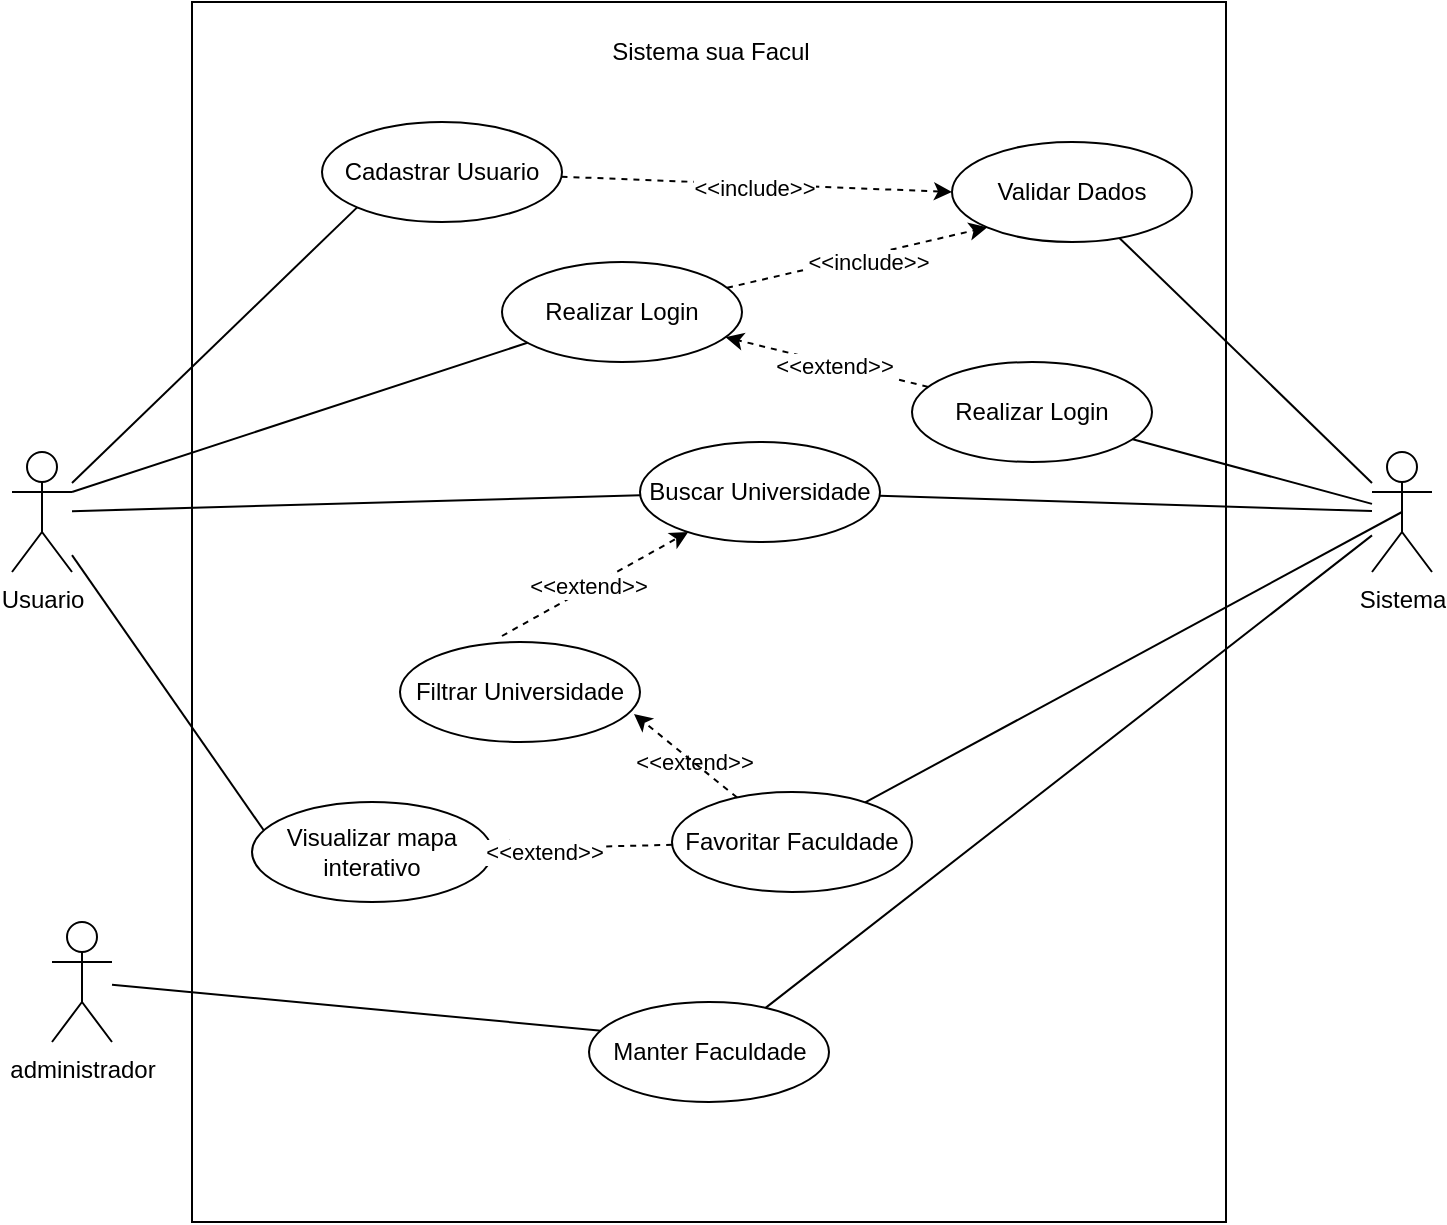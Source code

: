 <mxfile version="24.8.2">
  <diagram name="Página-1" id="t3tmQ_pUmTbTAGNb9ZGU">
    <mxGraphModel dx="1393" dy="802" grid="1" gridSize="10" guides="1" tooltips="1" connect="1" arrows="1" fold="1" page="1" pageScale="1" pageWidth="827" pageHeight="1169" math="0" shadow="0">
      <root>
        <mxCell id="0" />
        <mxCell id="1" parent="0" />
        <mxCell id="MH7_JUJhLbjzGsGCFa3Y-60" value="" style="rounded=0;whiteSpace=wrap;html=1;direction=south;" vertex="1" parent="1">
          <mxGeometry x="130" y="140" width="517" height="610" as="geometry" />
        </mxCell>
        <mxCell id="MH7_JUJhLbjzGsGCFa3Y-10" style="rounded=0;orthogonalLoop=1;jettySize=auto;html=1;entryX=1;entryY=0;entryDx=0;entryDy=0;endArrow=none;endFill=0;" edge="1" parent="1" source="MH7_JUJhLbjzGsGCFa3Y-1" target="MH7_JUJhLbjzGsGCFa3Y-3">
          <mxGeometry relative="1" as="geometry">
            <mxPoint x="155" y="390" as="sourcePoint" />
          </mxGeometry>
        </mxCell>
        <mxCell id="MH7_JUJhLbjzGsGCFa3Y-11" style="rounded=0;orthogonalLoop=1;jettySize=auto;html=1;endArrow=none;endFill=0;exitX=1;exitY=0.333;exitDx=0;exitDy=0;exitPerimeter=0;" edge="1" parent="1" source="MH7_JUJhLbjzGsGCFa3Y-1" target="MH7_JUJhLbjzGsGCFa3Y-4">
          <mxGeometry relative="1" as="geometry">
            <mxPoint x="100" y="400" as="sourcePoint" />
          </mxGeometry>
        </mxCell>
        <mxCell id="MH7_JUJhLbjzGsGCFa3Y-12" style="rounded=0;orthogonalLoop=1;jettySize=auto;html=1;entryX=0.917;entryY=0.6;entryDx=0;entryDy=0;endArrow=none;endFill=0;entryPerimeter=0;" edge="1" parent="1" source="MH7_JUJhLbjzGsGCFa3Y-1" target="MH7_JUJhLbjzGsGCFa3Y-6">
          <mxGeometry relative="1" as="geometry">
            <mxPoint x="140" y="400" as="sourcePoint" />
          </mxGeometry>
        </mxCell>
        <mxCell id="MH7_JUJhLbjzGsGCFa3Y-13" style="rounded=0;orthogonalLoop=1;jettySize=auto;html=1;endArrow=none;endFill=0;" edge="1" parent="1" source="MH7_JUJhLbjzGsGCFa3Y-1" target="MH7_JUJhLbjzGsGCFa3Y-7">
          <mxGeometry relative="1" as="geometry">
            <mxPoint x="90" y="410" as="sourcePoint" />
          </mxGeometry>
        </mxCell>
        <mxCell id="MH7_JUJhLbjzGsGCFa3Y-1" value="Usuario" style="shape=umlActor;verticalLabelPosition=bottom;verticalAlign=top;html=1;outlineConnect=0;" vertex="1" parent="1">
          <mxGeometry x="40" y="365" width="30" height="60" as="geometry" />
        </mxCell>
        <mxCell id="MH7_JUJhLbjzGsGCFa3Y-3" value="Cadastrar Usuario" style="ellipse;whiteSpace=wrap;html=1;direction=west;" vertex="1" parent="1">
          <mxGeometry x="195" y="200" width="120" height="50" as="geometry" />
        </mxCell>
        <mxCell id="MH7_JUJhLbjzGsGCFa3Y-17" style="rounded=0;orthogonalLoop=1;jettySize=auto;html=1;entryX=1;entryY=0;entryDx=0;entryDy=0;dashed=1;" edge="1" parent="1" source="MH7_JUJhLbjzGsGCFa3Y-4" target="MH7_JUJhLbjzGsGCFa3Y-5">
          <mxGeometry relative="1" as="geometry" />
        </mxCell>
        <mxCell id="MH7_JUJhLbjzGsGCFa3Y-18" value="&amp;lt;&amp;lt;include&amp;gt;&amp;gt;" style="edgeLabel;html=1;align=center;verticalAlign=middle;resizable=0;points=[];" vertex="1" connectable="0" parent="MH7_JUJhLbjzGsGCFa3Y-17">
          <mxGeometry x="0.076" y="-3" relative="1" as="geometry">
            <mxPoint x="-1" as="offset" />
          </mxGeometry>
        </mxCell>
        <mxCell id="MH7_JUJhLbjzGsGCFa3Y-4" value="Realizar Login" style="ellipse;whiteSpace=wrap;html=1;direction=west;" vertex="1" parent="1">
          <mxGeometry x="285" y="270" width="120" height="50" as="geometry" />
        </mxCell>
        <mxCell id="MH7_JUJhLbjzGsGCFa3Y-5" value="Validar Dados" style="ellipse;whiteSpace=wrap;html=1;direction=west;" vertex="1" parent="1">
          <mxGeometry x="510" y="210" width="120" height="50" as="geometry" />
        </mxCell>
        <mxCell id="MH7_JUJhLbjzGsGCFa3Y-6" value="Visualizar mapa interativo" style="ellipse;whiteSpace=wrap;html=1;direction=west;" vertex="1" parent="1">
          <mxGeometry x="160" y="540" width="120" height="50" as="geometry" />
        </mxCell>
        <mxCell id="MH7_JUJhLbjzGsGCFa3Y-7" value="Buscar Universidade" style="ellipse;whiteSpace=wrap;html=1;direction=west;" vertex="1" parent="1">
          <mxGeometry x="354" y="360" width="120" height="50" as="geometry" />
        </mxCell>
        <mxCell id="MH7_JUJhLbjzGsGCFa3Y-15" style="rounded=0;orthogonalLoop=1;jettySize=auto;html=1;entryX=1;entryY=0.5;entryDx=0;entryDy=0;dashed=1;" edge="1" parent="1" source="MH7_JUJhLbjzGsGCFa3Y-3" target="MH7_JUJhLbjzGsGCFa3Y-5">
          <mxGeometry relative="1" as="geometry" />
        </mxCell>
        <mxCell id="MH7_JUJhLbjzGsGCFa3Y-16" value="&amp;lt;&amp;lt;include&amp;gt;&amp;gt;" style="edgeLabel;html=1;align=center;verticalAlign=middle;resizable=0;points=[];" vertex="1" connectable="0" parent="MH7_JUJhLbjzGsGCFa3Y-15">
          <mxGeometry x="-0.019" y="-3" relative="1" as="geometry">
            <mxPoint y="-1" as="offset" />
          </mxGeometry>
        </mxCell>
        <mxCell id="MH7_JUJhLbjzGsGCFa3Y-23" style="rounded=0;orthogonalLoop=1;jettySize=auto;html=1;dashed=1;endArrow=classic;endFill=1;" edge="1" parent="1" source="MH7_JUJhLbjzGsGCFa3Y-19" target="MH7_JUJhLbjzGsGCFa3Y-4">
          <mxGeometry relative="1" as="geometry" />
        </mxCell>
        <mxCell id="MH7_JUJhLbjzGsGCFa3Y-24" value="&amp;lt;&amp;lt;extend&amp;gt;&amp;gt;" style="edgeLabel;html=1;align=center;verticalAlign=middle;resizable=0;points=[];" vertex="1" connectable="0" parent="MH7_JUJhLbjzGsGCFa3Y-23">
          <mxGeometry x="-0.075" y="1" relative="1" as="geometry">
            <mxPoint as="offset" />
          </mxGeometry>
        </mxCell>
        <mxCell id="MH7_JUJhLbjzGsGCFa3Y-19" value="Realizar Login" style="ellipse;whiteSpace=wrap;html=1;direction=west;" vertex="1" parent="1">
          <mxGeometry x="490" y="320" width="120" height="50" as="geometry" />
        </mxCell>
        <mxCell id="MH7_JUJhLbjzGsGCFa3Y-25" value="Filtrar Universidade" style="ellipse;whiteSpace=wrap;html=1;direction=west;" vertex="1" parent="1">
          <mxGeometry x="234" y="460" width="120" height="50" as="geometry" />
        </mxCell>
        <mxCell id="MH7_JUJhLbjzGsGCFa3Y-52" value="" style="rounded=0;orthogonalLoop=1;jettySize=auto;html=1;dashed=1;" edge="1" parent="1" source="MH7_JUJhLbjzGsGCFa3Y-30" target="MH7_JUJhLbjzGsGCFa3Y-6">
          <mxGeometry relative="1" as="geometry" />
        </mxCell>
        <mxCell id="MH7_JUJhLbjzGsGCFa3Y-30" value="Favoritar Faculdade" style="ellipse;whiteSpace=wrap;html=1;direction=west;" vertex="1" parent="1">
          <mxGeometry x="370" y="535" width="120" height="50" as="geometry" />
        </mxCell>
        <mxCell id="MH7_JUJhLbjzGsGCFa3Y-34" style="rounded=0;orthogonalLoop=1;jettySize=auto;html=1;entryX=0;entryY=0.5;entryDx=0;entryDy=0;" edge="1" parent="1" source="MH7_JUJhLbjzGsGCFa3Y-32" target="MH7_JUJhLbjzGsGCFa3Y-33">
          <mxGeometry relative="1" as="geometry" />
        </mxCell>
        <mxCell id="MH7_JUJhLbjzGsGCFa3Y-32" value="administrador" style="shape=umlActor;verticalLabelPosition=bottom;verticalAlign=top;html=1;outlineConnect=0;" vertex="1" parent="1">
          <mxGeometry x="60" y="600" width="30" height="60" as="geometry" />
        </mxCell>
        <mxCell id="MH7_JUJhLbjzGsGCFa3Y-33" value="Manter Faculdade" style="ellipse;whiteSpace=wrap;html=1;direction=west;" vertex="1" parent="1">
          <mxGeometry x="328.5" y="640" width="120" height="50" as="geometry" />
        </mxCell>
        <mxCell id="MH7_JUJhLbjzGsGCFa3Y-38" style="rounded=0;orthogonalLoop=1;jettySize=auto;html=1;endArrow=none;endFill=0;" edge="1" parent="1" source="MH7_JUJhLbjzGsGCFa3Y-36" target="MH7_JUJhLbjzGsGCFa3Y-33">
          <mxGeometry relative="1" as="geometry" />
        </mxCell>
        <mxCell id="MH7_JUJhLbjzGsGCFa3Y-39" value="" style="rounded=0;orthogonalLoop=1;jettySize=auto;html=1;endArrow=none;endFill=0;" edge="1" parent="1" source="MH7_JUJhLbjzGsGCFa3Y-36" target="MH7_JUJhLbjzGsGCFa3Y-19">
          <mxGeometry relative="1" as="geometry" />
        </mxCell>
        <mxCell id="MH7_JUJhLbjzGsGCFa3Y-41" style="rounded=0;orthogonalLoop=1;jettySize=auto;html=1;endArrow=none;endFill=0;" edge="1" parent="1" source="MH7_JUJhLbjzGsGCFa3Y-36" target="MH7_JUJhLbjzGsGCFa3Y-7">
          <mxGeometry relative="1" as="geometry" />
        </mxCell>
        <mxCell id="MH7_JUJhLbjzGsGCFa3Y-42" style="rounded=0;orthogonalLoop=1;jettySize=auto;html=1;endArrow=none;endFill=0;" edge="1" parent="1" source="MH7_JUJhLbjzGsGCFa3Y-36" target="MH7_JUJhLbjzGsGCFa3Y-5">
          <mxGeometry relative="1" as="geometry" />
        </mxCell>
        <mxCell id="MH7_JUJhLbjzGsGCFa3Y-36" value="Sistema" style="shape=umlActor;verticalLabelPosition=bottom;verticalAlign=top;html=1;outlineConnect=0;" vertex="1" parent="1">
          <mxGeometry x="720" y="365" width="30" height="60" as="geometry" />
        </mxCell>
        <mxCell id="MH7_JUJhLbjzGsGCFa3Y-45" style="rounded=0;orthogonalLoop=1;jettySize=auto;html=1;dashed=1;endArrow=classic;endFill=1;exitX=0.575;exitY=1.06;exitDx=0;exitDy=0;exitPerimeter=0;" edge="1" parent="1" source="MH7_JUJhLbjzGsGCFa3Y-25" target="MH7_JUJhLbjzGsGCFa3Y-7">
          <mxGeometry relative="1" as="geometry">
            <mxPoint x="509.89" y="439.55" as="sourcePoint" />
            <mxPoint x="408.89" y="415.55" as="targetPoint" />
          </mxGeometry>
        </mxCell>
        <mxCell id="MH7_JUJhLbjzGsGCFa3Y-46" value="&amp;lt;&amp;lt;extend&amp;gt;&amp;gt;" style="edgeLabel;html=1;align=center;verticalAlign=middle;resizable=0;points=[];" vertex="1" connectable="0" parent="MH7_JUJhLbjzGsGCFa3Y-45">
          <mxGeometry x="-0.075" y="1" relative="1" as="geometry">
            <mxPoint as="offset" />
          </mxGeometry>
        </mxCell>
        <mxCell id="MH7_JUJhLbjzGsGCFa3Y-54" value="&amp;lt;&amp;lt;extend&amp;gt;&amp;gt;" style="edgeLabel;html=1;align=center;verticalAlign=middle;resizable=0;points=[];" vertex="1" connectable="0" parent="MH7_JUJhLbjzGsGCFa3Y-45">
          <mxGeometry x="-0.075" y="1" relative="1" as="geometry">
            <mxPoint x="-22" y="133" as="offset" />
          </mxGeometry>
        </mxCell>
        <mxCell id="MH7_JUJhLbjzGsGCFa3Y-57" value="&amp;lt;&amp;lt;extend&amp;gt;&amp;gt;" style="edgeLabel;html=1;align=center;verticalAlign=middle;resizable=0;points=[];" vertex="1" connectable="0" parent="MH7_JUJhLbjzGsGCFa3Y-45">
          <mxGeometry x="-0.075" y="1" relative="1" as="geometry">
            <mxPoint x="53" y="88" as="offset" />
          </mxGeometry>
        </mxCell>
        <mxCell id="MH7_JUJhLbjzGsGCFa3Y-55" style="rounded=0;orthogonalLoop=1;jettySize=auto;html=1;entryX=0.5;entryY=0.5;entryDx=0;entryDy=0;entryPerimeter=0;endArrow=none;endFill=0;" edge="1" parent="1" source="MH7_JUJhLbjzGsGCFa3Y-30" target="MH7_JUJhLbjzGsGCFa3Y-36">
          <mxGeometry relative="1" as="geometry" />
        </mxCell>
        <mxCell id="MH7_JUJhLbjzGsGCFa3Y-56" style="rounded=0;orthogonalLoop=1;jettySize=auto;html=1;entryX=0.025;entryY=0.28;entryDx=0;entryDy=0;entryPerimeter=0;dashed=1;" edge="1" parent="1" source="MH7_JUJhLbjzGsGCFa3Y-30" target="MH7_JUJhLbjzGsGCFa3Y-25">
          <mxGeometry relative="1" as="geometry" />
        </mxCell>
        <mxCell id="MH7_JUJhLbjzGsGCFa3Y-61" value="Sistema sua Facul" style="text;html=1;align=center;verticalAlign=middle;resizable=0;points=[];autosize=1;strokeColor=none;fillColor=none;" vertex="1" parent="1">
          <mxGeometry x="328.5" y="150" width="120" height="30" as="geometry" />
        </mxCell>
      </root>
    </mxGraphModel>
  </diagram>
</mxfile>
